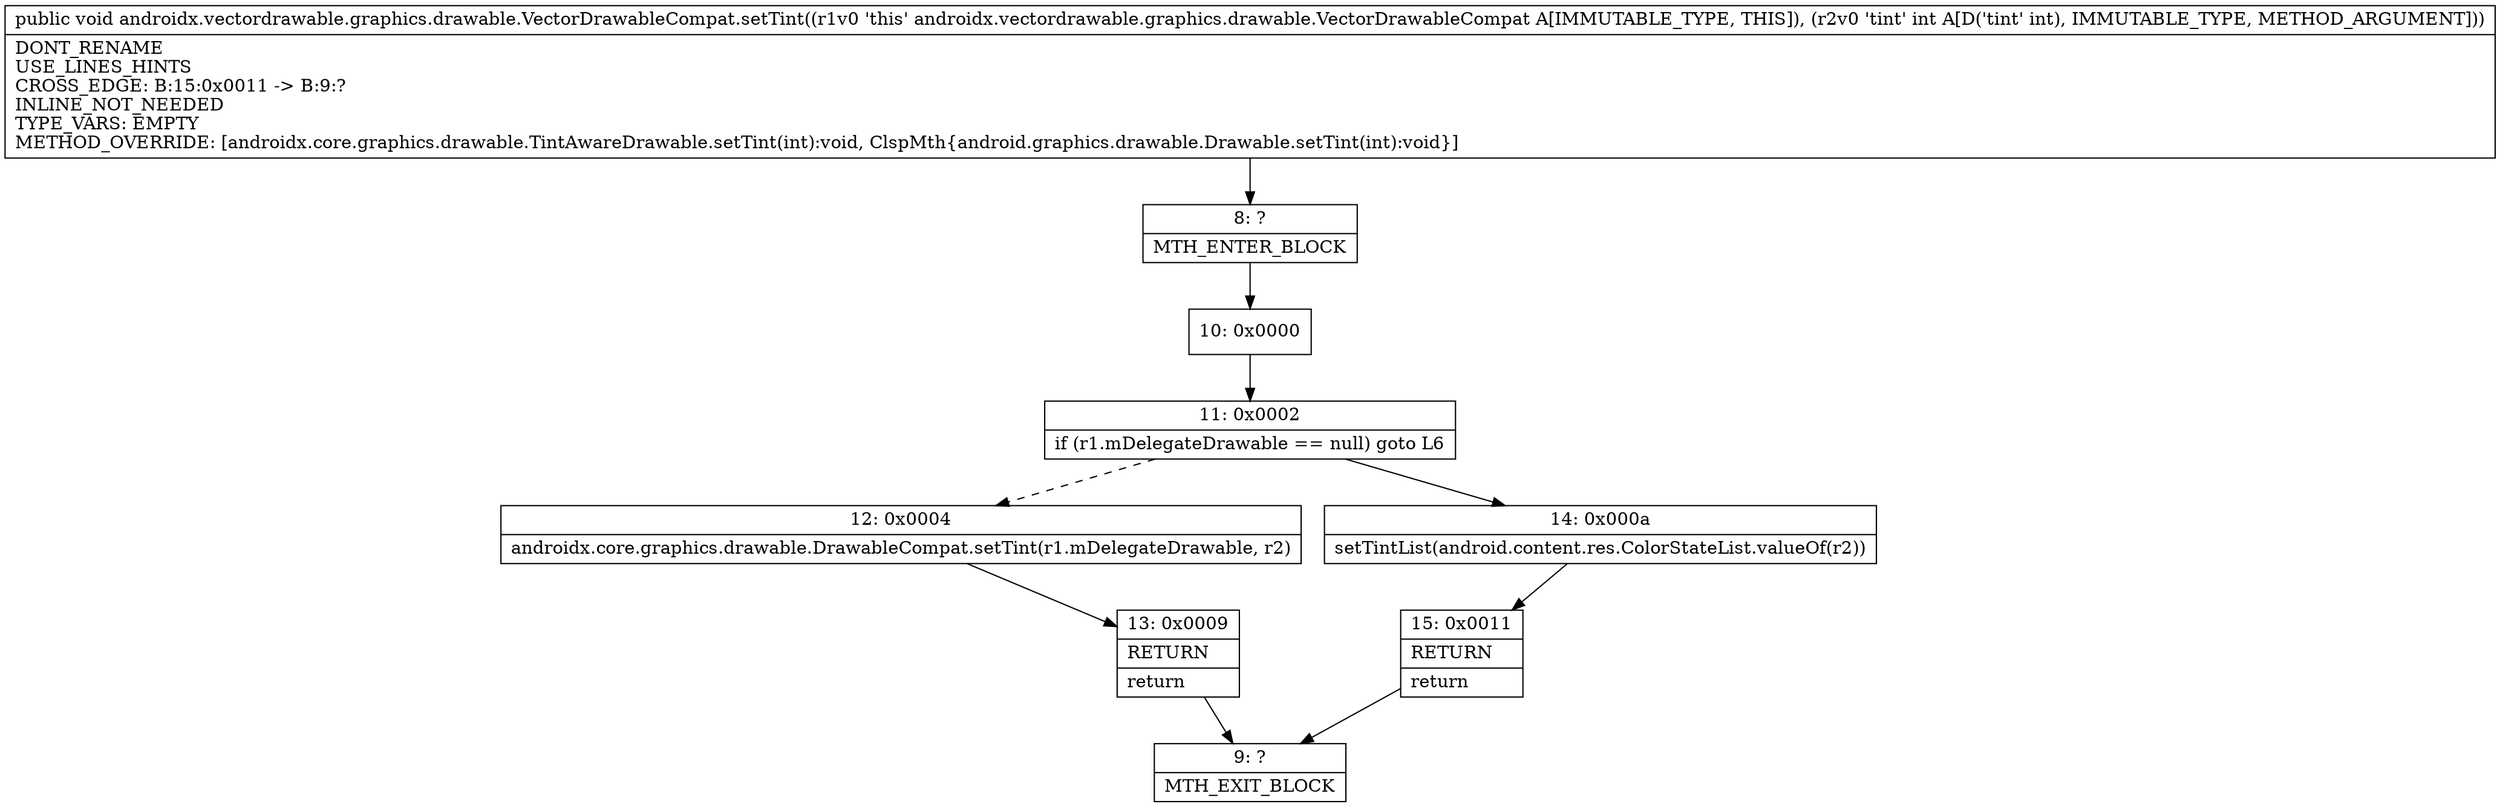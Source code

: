 digraph "CFG forandroidx.vectordrawable.graphics.drawable.VectorDrawableCompat.setTint(I)V" {
Node_8 [shape=record,label="{8\:\ ?|MTH_ENTER_BLOCK\l}"];
Node_10 [shape=record,label="{10\:\ 0x0000}"];
Node_11 [shape=record,label="{11\:\ 0x0002|if (r1.mDelegateDrawable == null) goto L6\l}"];
Node_12 [shape=record,label="{12\:\ 0x0004|androidx.core.graphics.drawable.DrawableCompat.setTint(r1.mDelegateDrawable, r2)\l}"];
Node_13 [shape=record,label="{13\:\ 0x0009|RETURN\l|return\l}"];
Node_9 [shape=record,label="{9\:\ ?|MTH_EXIT_BLOCK\l}"];
Node_14 [shape=record,label="{14\:\ 0x000a|setTintList(android.content.res.ColorStateList.valueOf(r2))\l}"];
Node_15 [shape=record,label="{15\:\ 0x0011|RETURN\l|return\l}"];
MethodNode[shape=record,label="{public void androidx.vectordrawable.graphics.drawable.VectorDrawableCompat.setTint((r1v0 'this' androidx.vectordrawable.graphics.drawable.VectorDrawableCompat A[IMMUTABLE_TYPE, THIS]), (r2v0 'tint' int A[D('tint' int), IMMUTABLE_TYPE, METHOD_ARGUMENT]))  | DONT_RENAME\lUSE_LINES_HINTS\lCROSS_EDGE: B:15:0x0011 \-\> B:9:?\lINLINE_NOT_NEEDED\lTYPE_VARS: EMPTY\lMETHOD_OVERRIDE: [androidx.core.graphics.drawable.TintAwareDrawable.setTint(int):void, ClspMth\{android.graphics.drawable.Drawable.setTint(int):void\}]\l}"];
MethodNode -> Node_8;Node_8 -> Node_10;
Node_10 -> Node_11;
Node_11 -> Node_12[style=dashed];
Node_11 -> Node_14;
Node_12 -> Node_13;
Node_13 -> Node_9;
Node_14 -> Node_15;
Node_15 -> Node_9;
}

